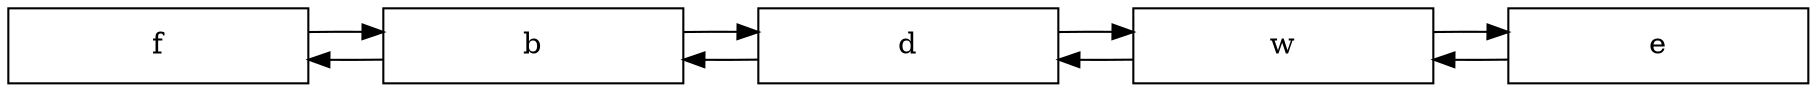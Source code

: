 digraph G{ 
rankdir=LR 
node[ shape = box] 
0[label = "f" width=2.0 ]; 
1[label = "b" width=2.0 ]; 
2[label = "d" width=2.0 ]; 
3[label = "w" width=2.0 ]; 
4[label = "e" width=2.0 ]; 
0 -> 1[dir = back]; 
0 -> 1 
1 -> 2[dir = back]; 
1 -> 2 
2 -> 3[dir = back]; 
2 -> 3 
3 -> 4[dir = back]; 
3 -> 4 
}